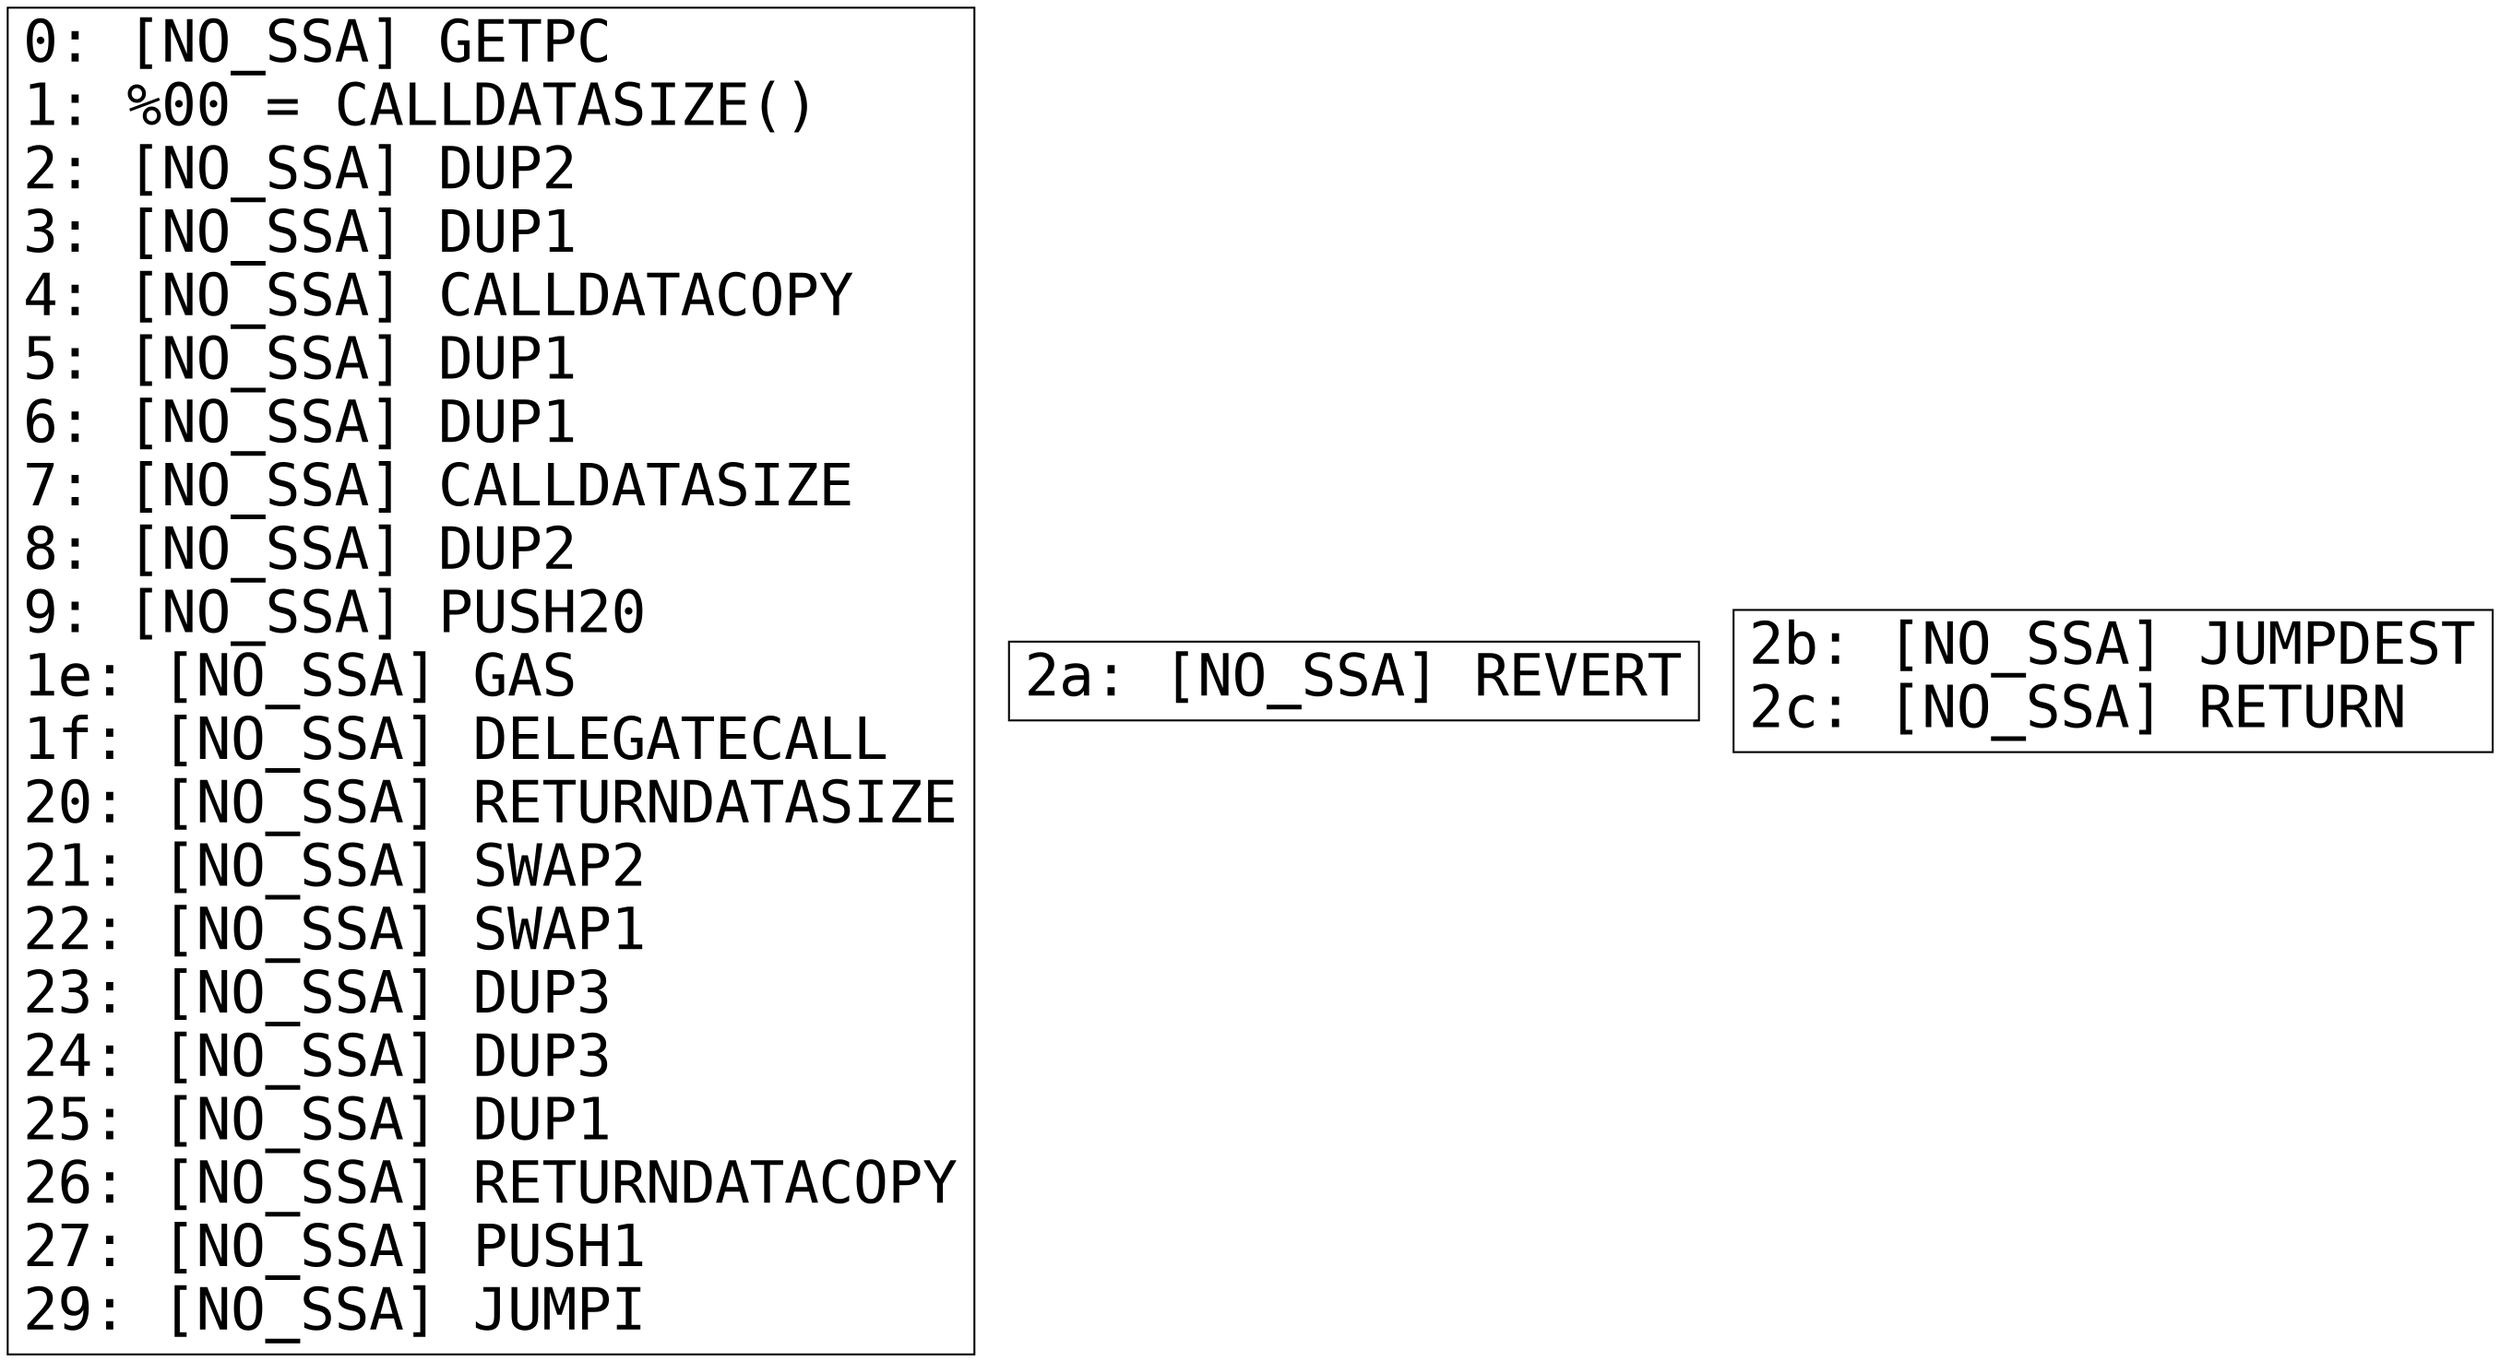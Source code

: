 digraph "graph.cfg.gv" {
	subgraph global {
		node [fontname=Courier fontsize=30.0 rank=same shape=box]
		block_0 [label="0: [NO_SSA] GETPC\l1: %00 = CALLDATASIZE()\l2: [NO_SSA] DUP2\l3: [NO_SSA] DUP1\l4: [NO_SSA] CALLDATACOPY\l5: [NO_SSA] DUP1\l6: [NO_SSA] DUP1\l7: [NO_SSA] CALLDATASIZE\l8: [NO_SSA] DUP2\l9: [NO_SSA] PUSH20\l1e: [NO_SSA] GAS\l1f: [NO_SSA] DELEGATECALL\l20: [NO_SSA] RETURNDATASIZE\l21: [NO_SSA] SWAP2\l22: [NO_SSA] SWAP1\l23: [NO_SSA] DUP3\l24: [NO_SSA] DUP3\l25: [NO_SSA] DUP1\l26: [NO_SSA] RETURNDATACOPY\l27: [NO_SSA] PUSH1\l29: [NO_SSA] JUMPI\l"]
		block_2a [label="2a: [NO_SSA] REVERT\l"]
		block_2b [label="2b: [NO_SSA] JUMPDEST\l2c: [NO_SSA] RETURN\l"]
	}
}
